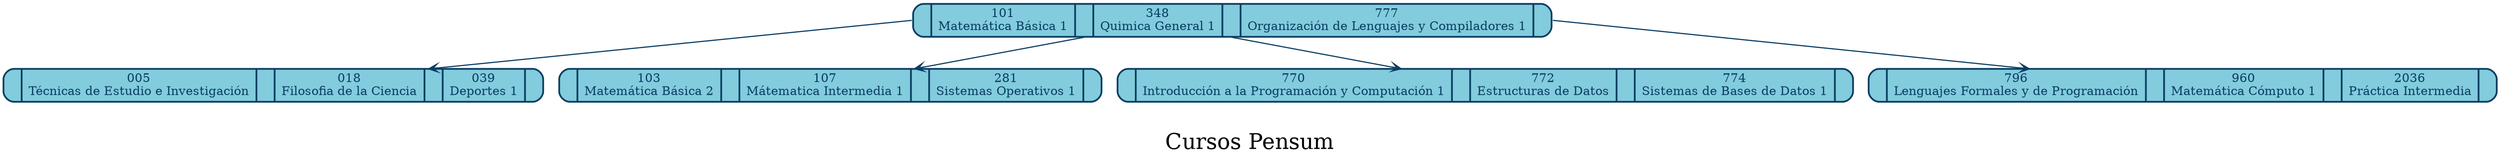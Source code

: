  
        digraph BTree
        {
        label="\nCursos Pensum" fontsize=25;
        rankdir=TB;
        node[color=" #0a3d62",style="filled, rounded", fillcolor=" #82ccdd", shape=record penwidth=2, fontcolor=" #0a3d62"];
        edge[color=" #0a3d62" penwidth=1.3 arrowhead=vee];
        splines=false;
        
		Nodo101[label="<f0> | <f1>101\nMatemática Básica 1 | <f2>  | <f3>348\nQuimica General 1 | <f4>  | <f5>777\nOrganización de Lenguajes y Compiladores 1 | <f6>  ", group=0];
		Nodo005[label="<f0> | <f1>005\nTécnicas de Estudio e Investigación | <f2>  | <f3>018\nFilosofia de la Ciencia | <f4>  | <f5>039\nDeportes 1 | <f6>  ", group=0];
		Nodo103[label="<f0> | <f1>103\nMatemática Básica 2 | <f2>  | <f3>107\nMátematica Intermedia 1 | <f4>  | <f5>281\nSistemas Operativos 1 | <f6>  ", group=0];
		Nodo770[label="<f0> | <f1>770\nIntroducción a la Programación y Computación 1 | <f2>  | <f3>772\nEstructuras de Datos | <f4>  | <f5>774\nSistemas de Bases de Datos 1 | <f6>  ", group=0];
		Nodo796[label="<f0> | <f1>796\nLenguajes Formales y de Programación | <f2>  | <f3>960\nMatemática Cómputo 1 | <f4>  | <f5>2036\nPráctica Intermedia | <f6>  ", group=0];
		Nodo101:f0->Nodo005
		Nodo101:f2->Nodo103
		Nodo101:f4->Nodo770
		Nodo101:f6->Nodo796
	}